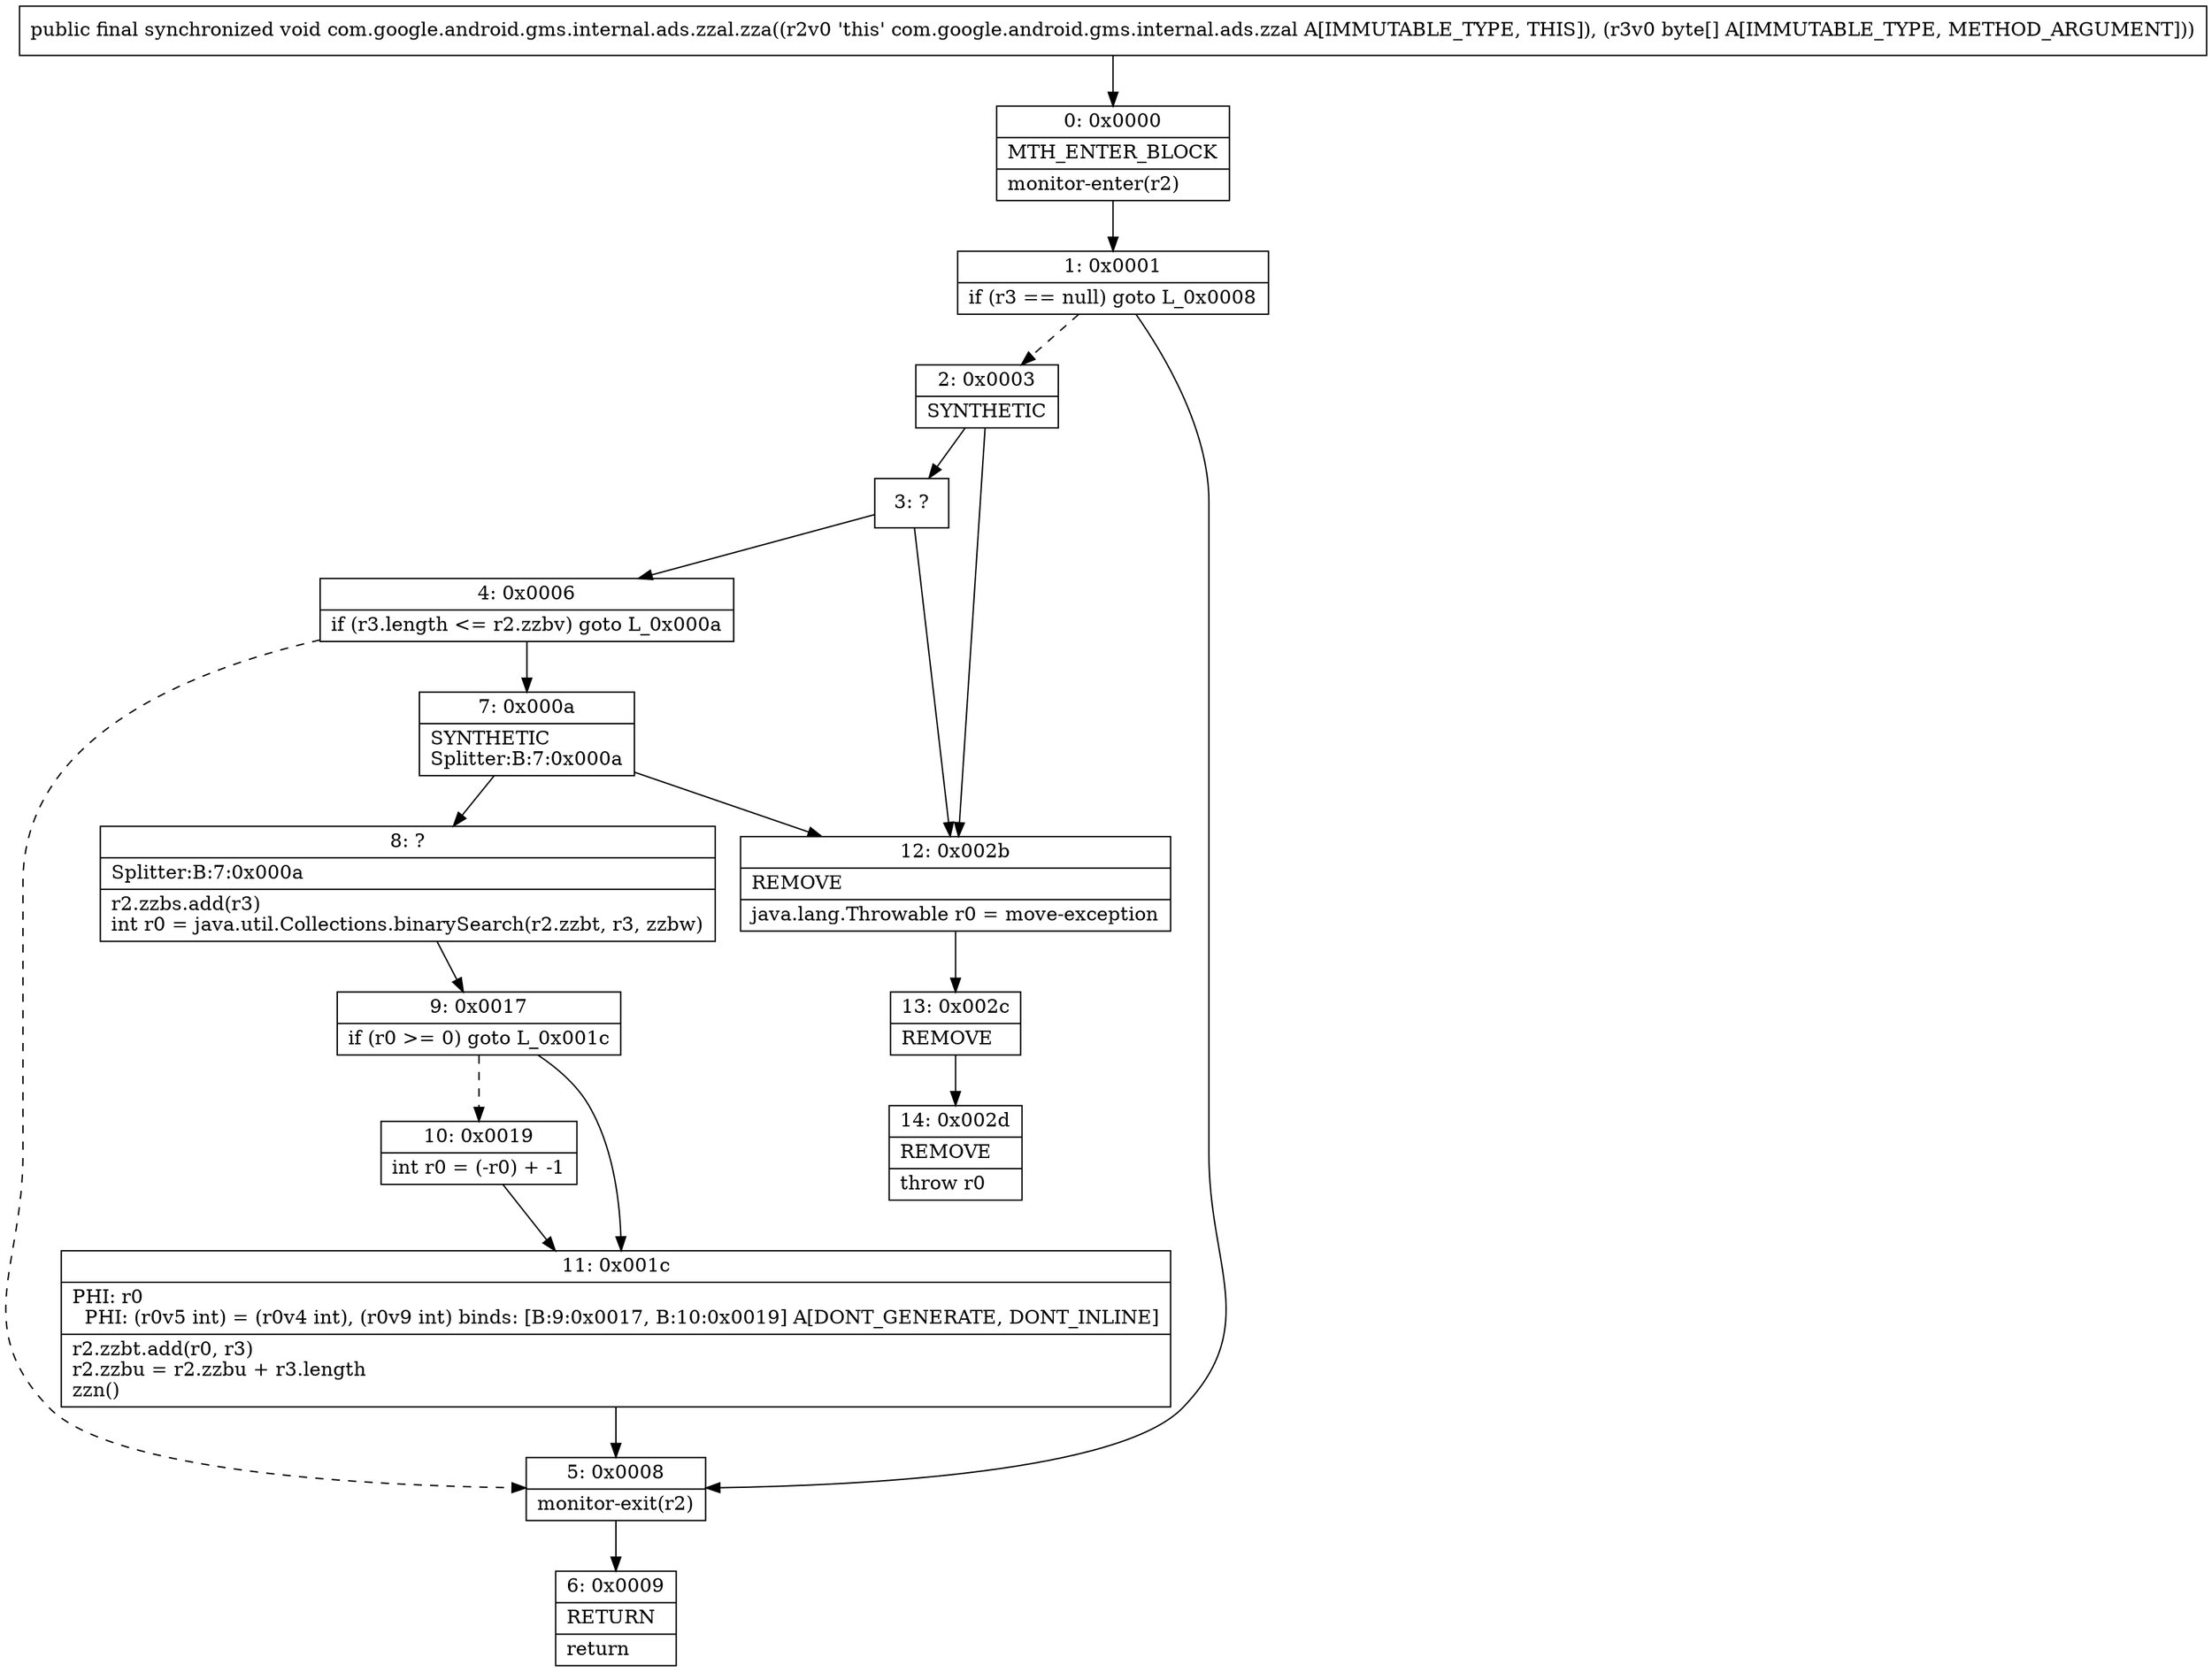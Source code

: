 digraph "CFG forcom.google.android.gms.internal.ads.zzal.zza([B)V" {
Node_0 [shape=record,label="{0\:\ 0x0000|MTH_ENTER_BLOCK\l|monitor\-enter(r2)\l}"];
Node_1 [shape=record,label="{1\:\ 0x0001|if (r3 == null) goto L_0x0008\l}"];
Node_2 [shape=record,label="{2\:\ 0x0003|SYNTHETIC\l}"];
Node_3 [shape=record,label="{3\:\ ?}"];
Node_4 [shape=record,label="{4\:\ 0x0006|if (r3.length \<= r2.zzbv) goto L_0x000a\l}"];
Node_5 [shape=record,label="{5\:\ 0x0008|monitor\-exit(r2)\l}"];
Node_6 [shape=record,label="{6\:\ 0x0009|RETURN\l|return\l}"];
Node_7 [shape=record,label="{7\:\ 0x000a|SYNTHETIC\lSplitter:B:7:0x000a\l}"];
Node_8 [shape=record,label="{8\:\ ?|Splitter:B:7:0x000a\l|r2.zzbs.add(r3)\lint r0 = java.util.Collections.binarySearch(r2.zzbt, r3, zzbw)\l}"];
Node_9 [shape=record,label="{9\:\ 0x0017|if (r0 \>= 0) goto L_0x001c\l}"];
Node_10 [shape=record,label="{10\:\ 0x0019|int r0 = (\-r0) + \-1\l}"];
Node_11 [shape=record,label="{11\:\ 0x001c|PHI: r0 \l  PHI: (r0v5 int) = (r0v4 int), (r0v9 int) binds: [B:9:0x0017, B:10:0x0019] A[DONT_GENERATE, DONT_INLINE]\l|r2.zzbt.add(r0, r3)\lr2.zzbu = r2.zzbu + r3.length\lzzn()\l}"];
Node_12 [shape=record,label="{12\:\ 0x002b|REMOVE\l|java.lang.Throwable r0 = move\-exception\l}"];
Node_13 [shape=record,label="{13\:\ 0x002c|REMOVE\l}"];
Node_14 [shape=record,label="{14\:\ 0x002d|REMOVE\l|throw r0\l}"];
MethodNode[shape=record,label="{public final synchronized void com.google.android.gms.internal.ads.zzal.zza((r2v0 'this' com.google.android.gms.internal.ads.zzal A[IMMUTABLE_TYPE, THIS]), (r3v0 byte[] A[IMMUTABLE_TYPE, METHOD_ARGUMENT])) }"];
MethodNode -> Node_0;
Node_0 -> Node_1;
Node_1 -> Node_2[style=dashed];
Node_1 -> Node_5;
Node_2 -> Node_3;
Node_2 -> Node_12;
Node_3 -> Node_4;
Node_3 -> Node_12;
Node_4 -> Node_5[style=dashed];
Node_4 -> Node_7;
Node_5 -> Node_6;
Node_7 -> Node_8;
Node_7 -> Node_12;
Node_8 -> Node_9;
Node_9 -> Node_10[style=dashed];
Node_9 -> Node_11;
Node_10 -> Node_11;
Node_11 -> Node_5;
Node_12 -> Node_13;
Node_13 -> Node_14;
}

